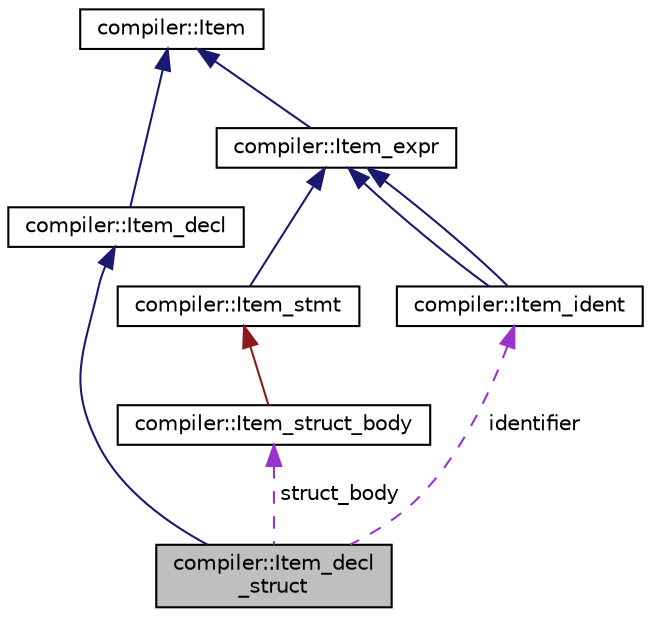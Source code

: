 digraph "compiler::Item_decl_struct"
{
 // LATEX_PDF_SIZE
  edge [fontname="Helvetica",fontsize="10",labelfontname="Helvetica",labelfontsize="10"];
  node [fontname="Helvetica",fontsize="10",shape=record];
  Node1 [label="compiler::Item_decl\l_struct",height=0.2,width=0.4,color="black", fillcolor="grey75", style="filled", fontcolor="black",tooltip=" "];
  Node2 -> Node1 [dir="back",color="midnightblue",fontsize="10",style="solid",fontname="Helvetica"];
  Node2 [label="compiler::Item_decl",height=0.2,width=0.4,color="black", fillcolor="white", style="filled",URL="$classcompiler_1_1_item__decl.html",tooltip="Class for declaration. BUT THIS NOT A DECLARE STATEMENT."];
  Node3 -> Node2 [dir="back",color="midnightblue",fontsize="10",style="solid",fontname="Helvetica"];
  Node3 [label="compiler::Item",height=0.2,width=0.4,color="black", fillcolor="white", style="filled",URL="$classcompiler_1_1_item.html",tooltip="The most basic type for each node in the AST."];
  Node4 -> Node1 [dir="back",color="darkorchid3",fontsize="10",style="dashed",label=" struct_body" ,fontname="Helvetica"];
  Node4 [label="compiler::Item_struct_body",height=0.2,width=0.4,color="black", fillcolor="white", style="filled",URL="$classcompiler_1_1_item__struct__body.html",tooltip=" "];
  Node5 -> Node4 [dir="back",color="firebrick4",fontsize="10",style="solid",fontname="Helvetica"];
  Node5 [label="compiler::Item_stmt",height=0.2,width=0.4,color="black", fillcolor="white", style="filled",URL="$classcompiler_1_1_item__stmt.html",tooltip=" "];
  Node6 -> Node5 [dir="back",color="midnightblue",fontsize="10",style="solid",fontname="Helvetica"];
  Node6 [label="compiler::Item_expr",height=0.2,width=0.4,color="black", fillcolor="white", style="filled",URL="$classcompiler_1_1_item__expr.html",tooltip="Class for general expressions."];
  Node3 -> Node6 [dir="back",color="midnightblue",fontsize="10",style="solid",fontname="Helvetica"];
  Node7 -> Node1 [dir="back",color="darkorchid3",fontsize="10",style="dashed",label=" identifier" ,fontname="Helvetica"];
  Node7 [label="compiler::Item_ident",height=0.2,width=0.4,color="black", fillcolor="white", style="filled",URL="$classcompiler_1_1_item__ident.html",tooltip="Class for identifiers."];
  Node6 -> Node7 [dir="back",color="midnightblue",fontsize="10",style="solid",fontname="Helvetica"];
  Node6 -> Node7 [dir="back",color="midnightblue",fontsize="10",style="solid",fontname="Helvetica"];
}
